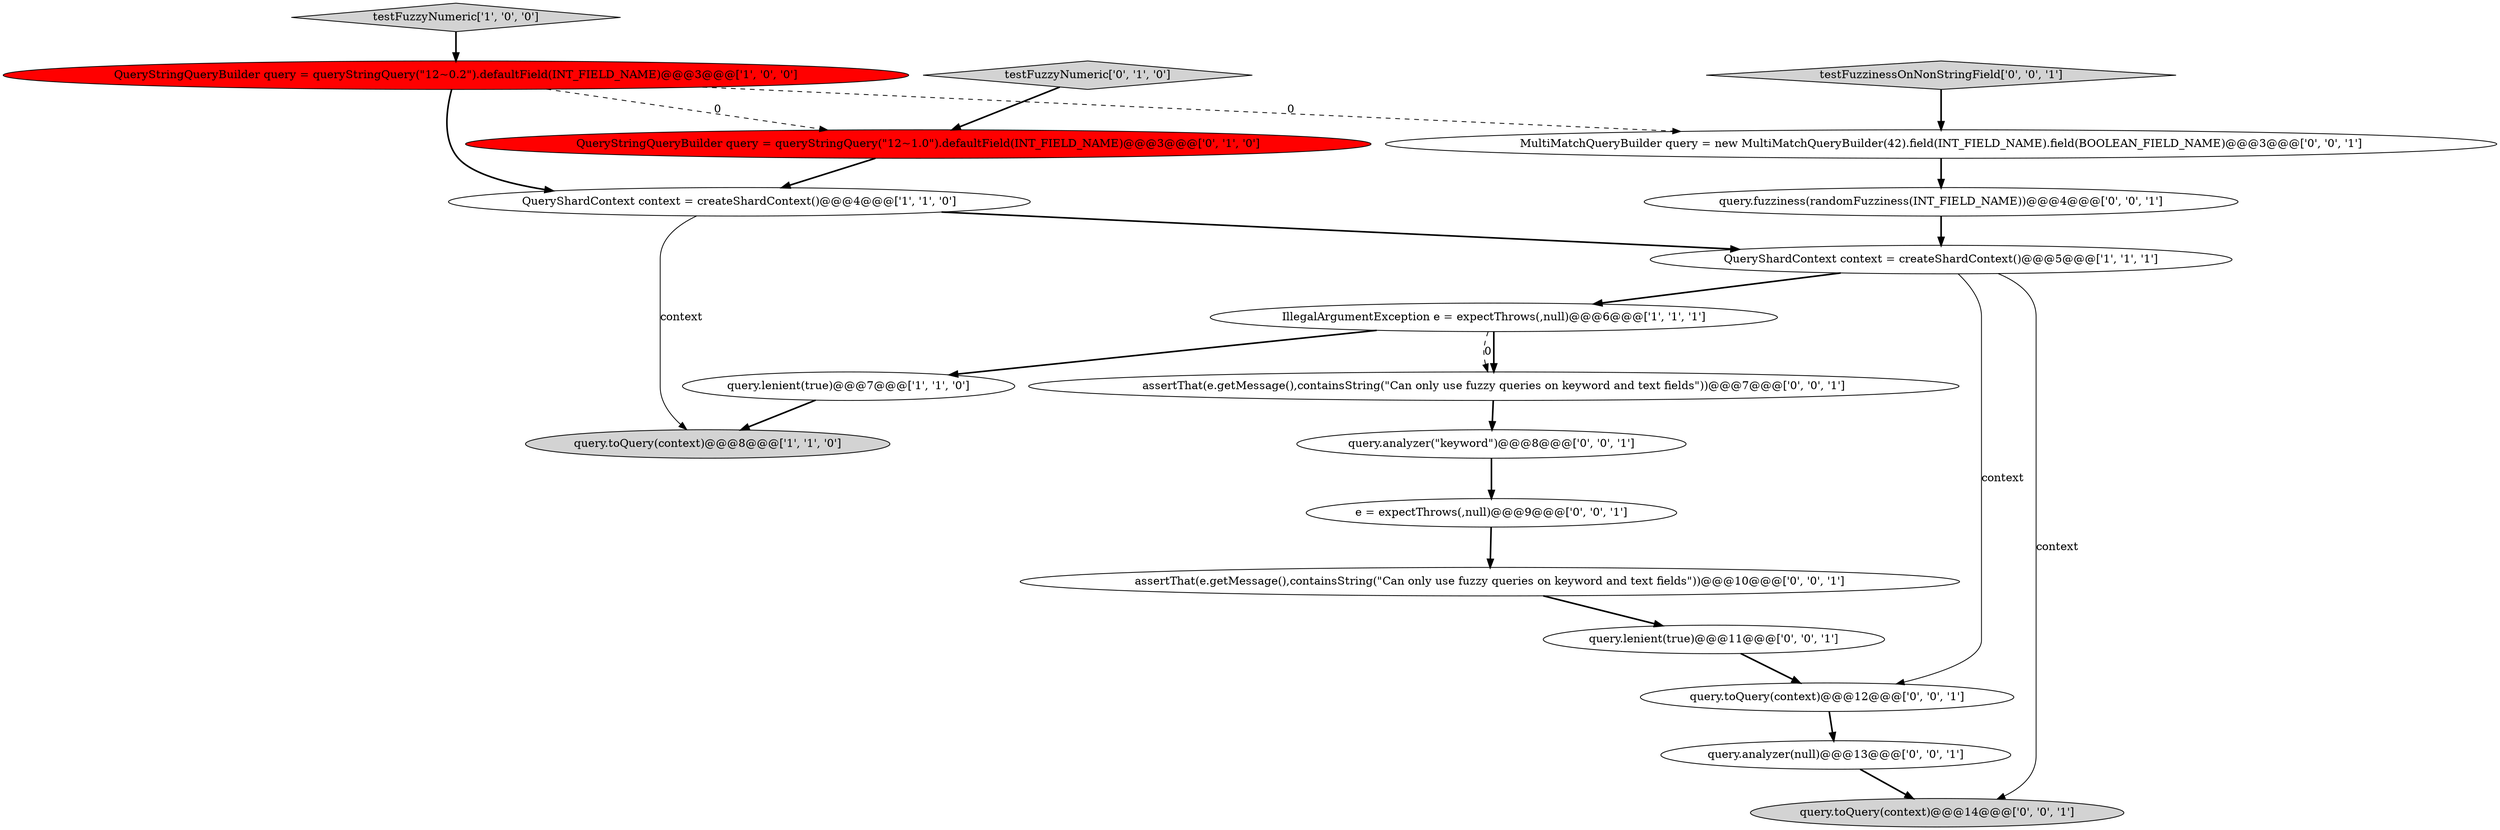 digraph {
3 [style = filled, label = "QueryStringQueryBuilder query = queryStringQuery(\"12~0.2\").defaultField(INT_FIELD_NAME)@@@3@@@['1', '0', '0']", fillcolor = red, shape = ellipse image = "AAA1AAABBB1BBB"];
5 [style = filled, label = "QueryShardContext context = createShardContext()@@@4@@@['1', '1', '0']", fillcolor = white, shape = ellipse image = "AAA0AAABBB1BBB"];
13 [style = filled, label = "query.toQuery(context)@@@12@@@['0', '0', '1']", fillcolor = white, shape = ellipse image = "AAA0AAABBB3BBB"];
14 [style = filled, label = "MultiMatchQueryBuilder query = new MultiMatchQueryBuilder(42).field(INT_FIELD_NAME).field(BOOLEAN_FIELD_NAME)@@@3@@@['0', '0', '1']", fillcolor = white, shape = ellipse image = "AAA0AAABBB3BBB"];
18 [style = filled, label = "query.analyzer(null)@@@13@@@['0', '0', '1']", fillcolor = white, shape = ellipse image = "AAA0AAABBB3BBB"];
19 [style = filled, label = "e = expectThrows(,null)@@@9@@@['0', '0', '1']", fillcolor = white, shape = ellipse image = "AAA0AAABBB3BBB"];
9 [style = filled, label = "query.analyzer(\"keyword\")@@@8@@@['0', '0', '1']", fillcolor = white, shape = ellipse image = "AAA0AAABBB3BBB"];
6 [style = filled, label = "query.lenient(true)@@@7@@@['1', '1', '0']", fillcolor = white, shape = ellipse image = "AAA0AAABBB1BBB"];
10 [style = filled, label = "testFuzzinessOnNonStringField['0', '0', '1']", fillcolor = lightgray, shape = diamond image = "AAA0AAABBB3BBB"];
12 [style = filled, label = "assertThat(e.getMessage(),containsString(\"Can only use fuzzy queries on keyword and text fields\"))@@@7@@@['0', '0', '1']", fillcolor = white, shape = ellipse image = "AAA0AAABBB3BBB"];
7 [style = filled, label = "testFuzzyNumeric['0', '1', '0']", fillcolor = lightgray, shape = diamond image = "AAA0AAABBB2BBB"];
8 [style = filled, label = "QueryStringQueryBuilder query = queryStringQuery(\"12~1.0\").defaultField(INT_FIELD_NAME)@@@3@@@['0', '1', '0']", fillcolor = red, shape = ellipse image = "AAA1AAABBB2BBB"];
11 [style = filled, label = "query.lenient(true)@@@11@@@['0', '0', '1']", fillcolor = white, shape = ellipse image = "AAA0AAABBB3BBB"];
15 [style = filled, label = "assertThat(e.getMessage(),containsString(\"Can only use fuzzy queries on keyword and text fields\"))@@@10@@@['0', '0', '1']", fillcolor = white, shape = ellipse image = "AAA0AAABBB3BBB"];
0 [style = filled, label = "query.toQuery(context)@@@8@@@['1', '1', '0']", fillcolor = lightgray, shape = ellipse image = "AAA0AAABBB1BBB"];
16 [style = filled, label = "query.toQuery(context)@@@14@@@['0', '0', '1']", fillcolor = lightgray, shape = ellipse image = "AAA0AAABBB3BBB"];
2 [style = filled, label = "QueryShardContext context = createShardContext()@@@5@@@['1', '1', '1']", fillcolor = white, shape = ellipse image = "AAA0AAABBB1BBB"];
17 [style = filled, label = "query.fuzziness(randomFuzziness(INT_FIELD_NAME))@@@4@@@['0', '0', '1']", fillcolor = white, shape = ellipse image = "AAA0AAABBB3BBB"];
4 [style = filled, label = "IllegalArgumentException e = expectThrows(,null)@@@6@@@['1', '1', '1']", fillcolor = white, shape = ellipse image = "AAA0AAABBB1BBB"];
1 [style = filled, label = "testFuzzyNumeric['1', '0', '0']", fillcolor = lightgray, shape = diamond image = "AAA0AAABBB1BBB"];
10->14 [style = bold, label=""];
4->6 [style = bold, label=""];
1->3 [style = bold, label=""];
14->17 [style = bold, label=""];
6->0 [style = bold, label=""];
7->8 [style = bold, label=""];
12->9 [style = bold, label=""];
2->4 [style = bold, label=""];
2->16 [style = solid, label="context"];
4->12 [style = dashed, label="0"];
5->2 [style = bold, label=""];
3->5 [style = bold, label=""];
18->16 [style = bold, label=""];
15->11 [style = bold, label=""];
8->5 [style = bold, label=""];
17->2 [style = bold, label=""];
2->13 [style = solid, label="context"];
11->13 [style = bold, label=""];
4->12 [style = bold, label=""];
9->19 [style = bold, label=""];
3->8 [style = dashed, label="0"];
19->15 [style = bold, label=""];
3->14 [style = dashed, label="0"];
13->18 [style = bold, label=""];
5->0 [style = solid, label="context"];
}
